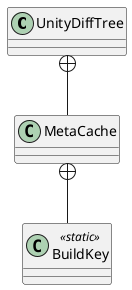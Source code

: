 @startuml
class UnityDiffTree {
}
class MetaCache {
}
class BuildKey <<static>> {
}
UnityDiffTree +-- MetaCache
MetaCache +-- BuildKey
@enduml
